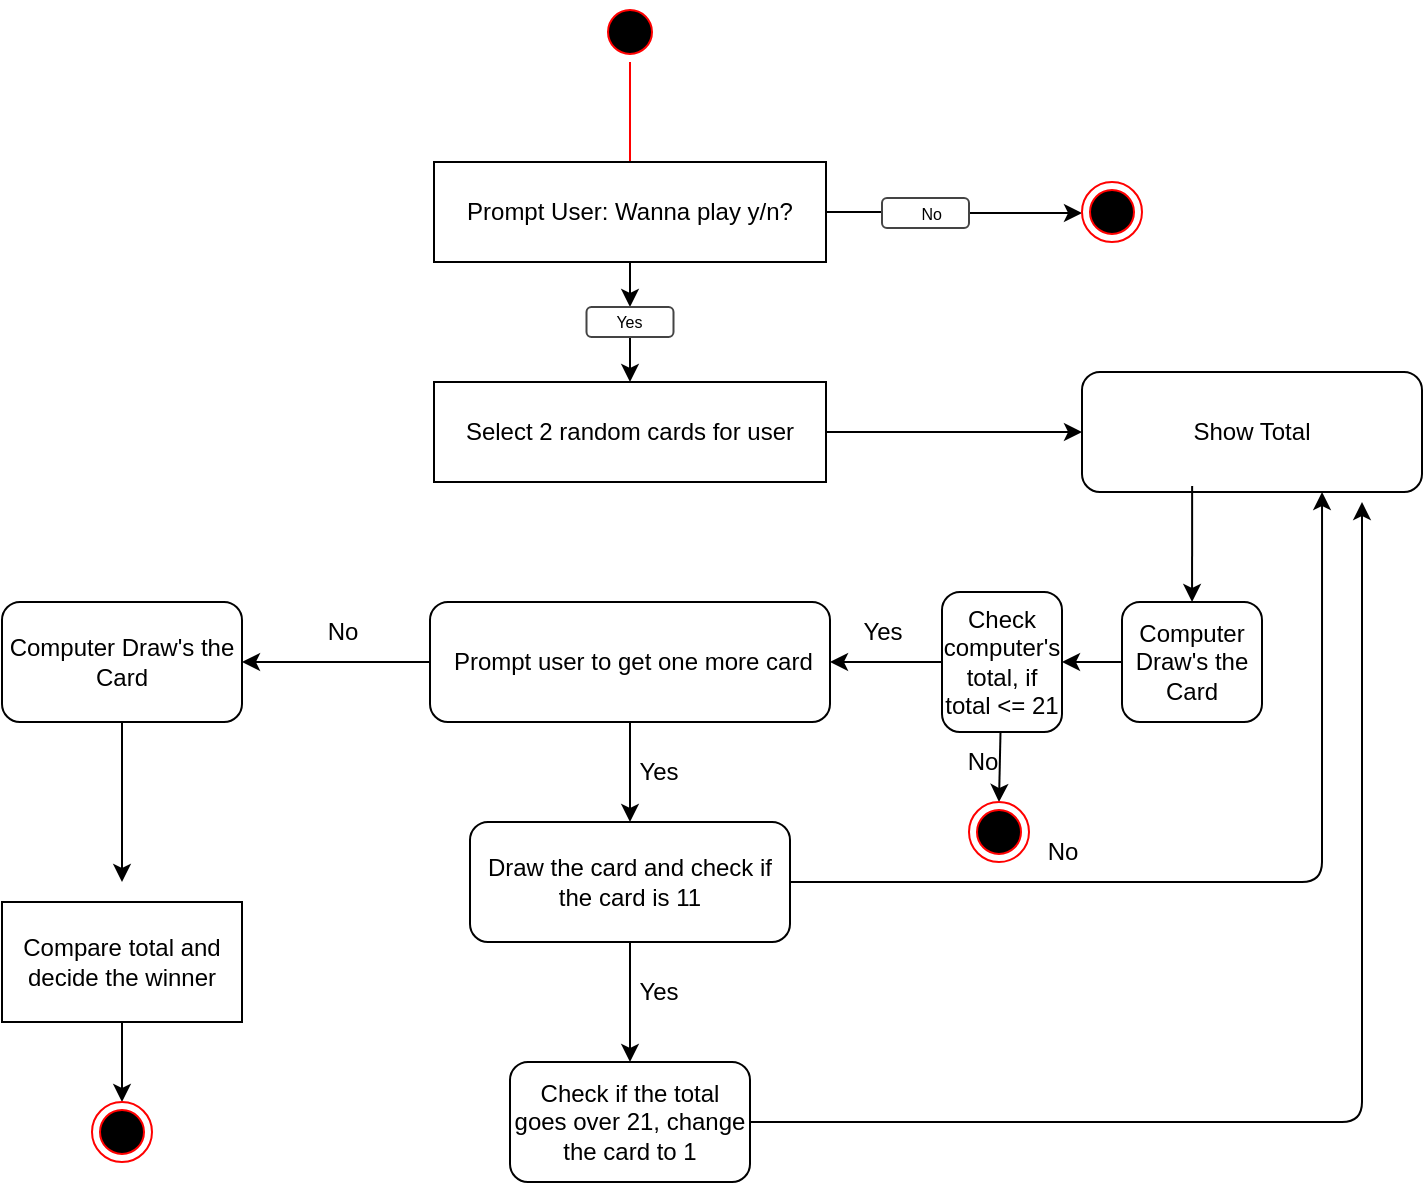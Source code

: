 <mxfile>
    <diagram id="qr058wQkkqnJRvFbcgtC" name="Page-1">
        <mxGraphModel dx="903" dy="635" grid="1" gridSize="10" guides="1" tooltips="1" connect="1" arrows="1" fold="1" page="1" pageScale="1" pageWidth="827" pageHeight="1169" math="0" shadow="0">
            <root>
                <mxCell id="0"/>
                <mxCell id="1" parent="0"/>
                <mxCell id="2" value="" style="ellipse;html=1;shape=startState;fillColor=#000000;strokeColor=#ff0000;" parent="1" vertex="1">
                    <mxGeometry x="399" y="20" width="30" height="30" as="geometry"/>
                </mxCell>
                <mxCell id="3" value="" style="edgeStyle=orthogonalEdgeStyle;html=1;verticalAlign=bottom;endArrow=open;endSize=8;strokeColor=#ff0000;" parent="1" source="2" edge="1">
                    <mxGeometry relative="1" as="geometry">
                        <mxPoint x="414" y="110" as="targetPoint"/>
                    </mxGeometry>
                </mxCell>
                <mxCell id="6" style="edgeStyle=none;html=1;" edge="1" parent="1" source="9">
                    <mxGeometry relative="1" as="geometry">
                        <mxPoint x="414" y="210" as="targetPoint"/>
                    </mxGeometry>
                </mxCell>
                <mxCell id="10" style="edgeStyle=none;html=1;" edge="1" parent="1" source="4">
                    <mxGeometry relative="1" as="geometry">
                        <mxPoint x="580" y="125" as="targetPoint"/>
                    </mxGeometry>
                </mxCell>
                <mxCell id="4" value="Prompt User: Wanna play y/n?" style="rounded=0;whiteSpace=wrap;html=1;" parent="1" vertex="1">
                    <mxGeometry x="316" y="100" width="196" height="50" as="geometry"/>
                </mxCell>
                <mxCell id="29" style="edgeStyle=none;html=1;entryX=0;entryY=0.5;entryDx=0;entryDy=0;" edge="1" parent="1" source="7" target="26">
                    <mxGeometry relative="1" as="geometry"/>
                </mxCell>
                <mxCell id="7" value="Select 2 random cards for user" style="rounded=0;whiteSpace=wrap;html=1;" vertex="1" parent="1">
                    <mxGeometry x="316" y="210" width="196" height="50" as="geometry"/>
                </mxCell>
                <mxCell id="8" value="" style="edgeStyle=none;html=1;" edge="1" parent="1" source="4" target="9">
                    <mxGeometry relative="1" as="geometry">
                        <mxPoint x="414" y="210" as="targetPoint"/>
                        <mxPoint x="414" y="150" as="sourcePoint"/>
                    </mxGeometry>
                </mxCell>
                <mxCell id="9" value="&amp;nbsp; &amp;nbsp; &amp;nbsp; Yes" style="strokeWidth=1;html=1;shadow=0;dashed=0;shape=mxgraph.ios.iTextInput;strokeColor=#444444;buttonText=;fontSize=8;whiteSpace=wrap;align=left;" vertex="1" parent="1">
                    <mxGeometry x="392.25" y="172.5" width="43.5" height="15" as="geometry"/>
                </mxCell>
                <mxCell id="13" style="edgeStyle=none;html=1;" edge="1" parent="1" source="12">
                    <mxGeometry relative="1" as="geometry">
                        <mxPoint x="640" y="125.5" as="targetPoint"/>
                    </mxGeometry>
                </mxCell>
                <mxCell id="12" value="&lt;span style=&quot;white-space: pre;&quot;&gt;&#x9;&lt;/span&gt;No" style="strokeWidth=1;html=1;shadow=0;dashed=0;shape=mxgraph.ios.iTextInput;strokeColor=#444444;buttonText=;fontSize=8;whiteSpace=wrap;align=left;" vertex="1" parent="1">
                    <mxGeometry x="540" y="118" width="43.5" height="15" as="geometry"/>
                </mxCell>
                <mxCell id="15" value="" style="ellipse;html=1;shape=endState;fillColor=#000000;strokeColor=#ff0000;" vertex="1" parent="1">
                    <mxGeometry x="640" y="110" width="30" height="30" as="geometry"/>
                </mxCell>
                <mxCell id="18" style="edgeStyle=none;html=1;" edge="1" parent="1" source="17">
                    <mxGeometry relative="1" as="geometry">
                        <mxPoint x="414" y="430" as="targetPoint"/>
                    </mxGeometry>
                </mxCell>
                <mxCell id="32" style="edgeStyle=none;html=1;" edge="1" parent="1" source="17">
                    <mxGeometry relative="1" as="geometry">
                        <mxPoint x="220" y="350" as="targetPoint"/>
                    </mxGeometry>
                </mxCell>
                <mxCell id="17" value="&amp;nbsp;Prompt user to get one more card" style="rounded=1;whiteSpace=wrap;html=1;" vertex="1" parent="1">
                    <mxGeometry x="314" y="320" width="200" height="60" as="geometry"/>
                </mxCell>
                <mxCell id="19" value="Yes" style="text;html=1;align=center;verticalAlign=middle;resizable=0;points=[];autosize=1;strokeColor=none;fillColor=none;" vertex="1" parent="1">
                    <mxGeometry x="408" y="390" width="40" height="30" as="geometry"/>
                </mxCell>
                <mxCell id="21" style="edgeStyle=none;html=1;" edge="1" parent="1" source="20">
                    <mxGeometry relative="1" as="geometry">
                        <mxPoint x="414" y="550" as="targetPoint"/>
                    </mxGeometry>
                </mxCell>
                <mxCell id="38" style="edgeStyle=none;html=1;entryX=0.706;entryY=1;entryDx=0;entryDy=0;entryPerimeter=0;" edge="1" parent="1" source="20" target="26">
                    <mxGeometry relative="1" as="geometry">
                        <mxPoint x="560" y="460" as="targetPoint"/>
                        <Array as="points">
                            <mxPoint x="760" y="460"/>
                        </Array>
                    </mxGeometry>
                </mxCell>
                <mxCell id="20" value="Draw the card and check if the card is 11" style="rounded=1;whiteSpace=wrap;html=1;" vertex="1" parent="1">
                    <mxGeometry x="334" y="430" width="160" height="60" as="geometry"/>
                </mxCell>
                <mxCell id="22" value="Yes" style="text;html=1;align=center;verticalAlign=middle;resizable=0;points=[];autosize=1;strokeColor=none;fillColor=none;" vertex="1" parent="1">
                    <mxGeometry x="408" y="500" width="40" height="30" as="geometry"/>
                </mxCell>
                <mxCell id="37" style="edgeStyle=none;html=1;" edge="1" parent="1" source="23">
                    <mxGeometry relative="1" as="geometry">
                        <mxPoint x="780" y="270" as="targetPoint"/>
                        <Array as="points">
                            <mxPoint x="780" y="580"/>
                        </Array>
                    </mxGeometry>
                </mxCell>
                <mxCell id="23" value="Check if the total goes over 21, change the card to 1" style="rounded=1;whiteSpace=wrap;html=1;" vertex="1" parent="1">
                    <mxGeometry x="354" y="550" width="120" height="60" as="geometry"/>
                </mxCell>
                <mxCell id="26" value="Show Total" style="rounded=1;whiteSpace=wrap;html=1;" vertex="1" parent="1">
                    <mxGeometry x="640" y="205" width="170" height="60" as="geometry"/>
                </mxCell>
                <mxCell id="31" value="" style="edgeStyle=none;html=1;exitX=0.324;exitY=0.95;exitDx=0;exitDy=0;exitPerimeter=0;" edge="1" parent="1" source="26" target="28">
                    <mxGeometry relative="1" as="geometry">
                        <mxPoint x="700" y="430" as="targetPoint"/>
                        <mxPoint x="690" y="270" as="sourcePoint"/>
                    </mxGeometry>
                </mxCell>
                <mxCell id="28" value="Computer Draw&#39;s the Card" style="rounded=1;whiteSpace=wrap;html=1;" vertex="1" parent="1">
                    <mxGeometry x="660" y="320" width="70" height="60" as="geometry"/>
                </mxCell>
                <mxCell id="33" value="No" style="text;html=1;align=center;verticalAlign=middle;resizable=0;points=[];autosize=1;strokeColor=none;fillColor=none;" vertex="1" parent="1">
                    <mxGeometry x="250" y="320" width="40" height="30" as="geometry"/>
                </mxCell>
                <mxCell id="35" style="edgeStyle=none;html=1;" edge="1" parent="1" source="34">
                    <mxGeometry relative="1" as="geometry">
                        <mxPoint x="160" y="460" as="targetPoint"/>
                    </mxGeometry>
                </mxCell>
                <mxCell id="34" value="Computer Draw&#39;s the Card" style="rounded=1;whiteSpace=wrap;html=1;" vertex="1" parent="1">
                    <mxGeometry x="100" y="320" width="120" height="60" as="geometry"/>
                </mxCell>
                <mxCell id="47" style="edgeStyle=none;html=1;entryX=0.5;entryY=0;entryDx=0;entryDy=0;" edge="1" parent="1" source="36" target="45">
                    <mxGeometry relative="1" as="geometry"/>
                </mxCell>
                <mxCell id="36" value="Compare total and decide the winner" style="rounded=0;whiteSpace=wrap;html=1;" vertex="1" parent="1">
                    <mxGeometry x="100" y="470" width="120" height="60" as="geometry"/>
                </mxCell>
                <mxCell id="41" value="No" style="text;html=1;align=center;verticalAlign=middle;resizable=0;points=[];autosize=1;strokeColor=none;fillColor=none;" vertex="1" parent="1">
                    <mxGeometry x="610" y="430" width="40" height="30" as="geometry"/>
                </mxCell>
                <mxCell id="43" style="edgeStyle=none;html=1;entryX=1;entryY=0.5;entryDx=0;entryDy=0;" edge="1" parent="1" source="42" target="17">
                    <mxGeometry relative="1" as="geometry">
                        <mxPoint x="520" y="360" as="targetPoint"/>
                    </mxGeometry>
                </mxCell>
                <mxCell id="48" style="edgeStyle=none;html=1;entryX=0.5;entryY=0;entryDx=0;entryDy=0;" edge="1" parent="1" source="42" target="46">
                    <mxGeometry relative="1" as="geometry"/>
                </mxCell>
                <mxCell id="42" value="&lt;span style=&quot;color: rgb(0, 0, 0);&quot;&gt;Check computer&#39;s total, if total &amp;lt;= 21&lt;/span&gt;" style="rounded=1;whiteSpace=wrap;html=1;" vertex="1" parent="1">
                    <mxGeometry x="570" y="315" width="60" height="70" as="geometry"/>
                </mxCell>
                <mxCell id="44" value="Yes" style="text;html=1;align=center;verticalAlign=middle;resizable=0;points=[];autosize=1;strokeColor=none;fillColor=none;" vertex="1" parent="1">
                    <mxGeometry x="520" y="320" width="40" height="30" as="geometry"/>
                </mxCell>
                <mxCell id="45" value="" style="ellipse;html=1;shape=endState;fillColor=#000000;strokeColor=#ff0000;" vertex="1" parent="1">
                    <mxGeometry x="145" y="570" width="30" height="30" as="geometry"/>
                </mxCell>
                <mxCell id="46" value="" style="ellipse;html=1;shape=endState;fillColor=#000000;strokeColor=#ff0000;" vertex="1" parent="1">
                    <mxGeometry x="583.5" y="420" width="30" height="30" as="geometry"/>
                </mxCell>
                <mxCell id="49" style="edgeStyle=none;html=1;entryX=1;entryY=0.5;entryDx=0;entryDy=0;" edge="1" parent="1" source="28" target="42">
                    <mxGeometry relative="1" as="geometry"/>
                </mxCell>
                <mxCell id="50" value="No" style="text;html=1;align=center;verticalAlign=middle;resizable=0;points=[];autosize=1;strokeColor=none;fillColor=none;" vertex="1" parent="1">
                    <mxGeometry x="570" y="385" width="40" height="30" as="geometry"/>
                </mxCell>
            </root>
        </mxGraphModel>
    </diagram>
</mxfile>
